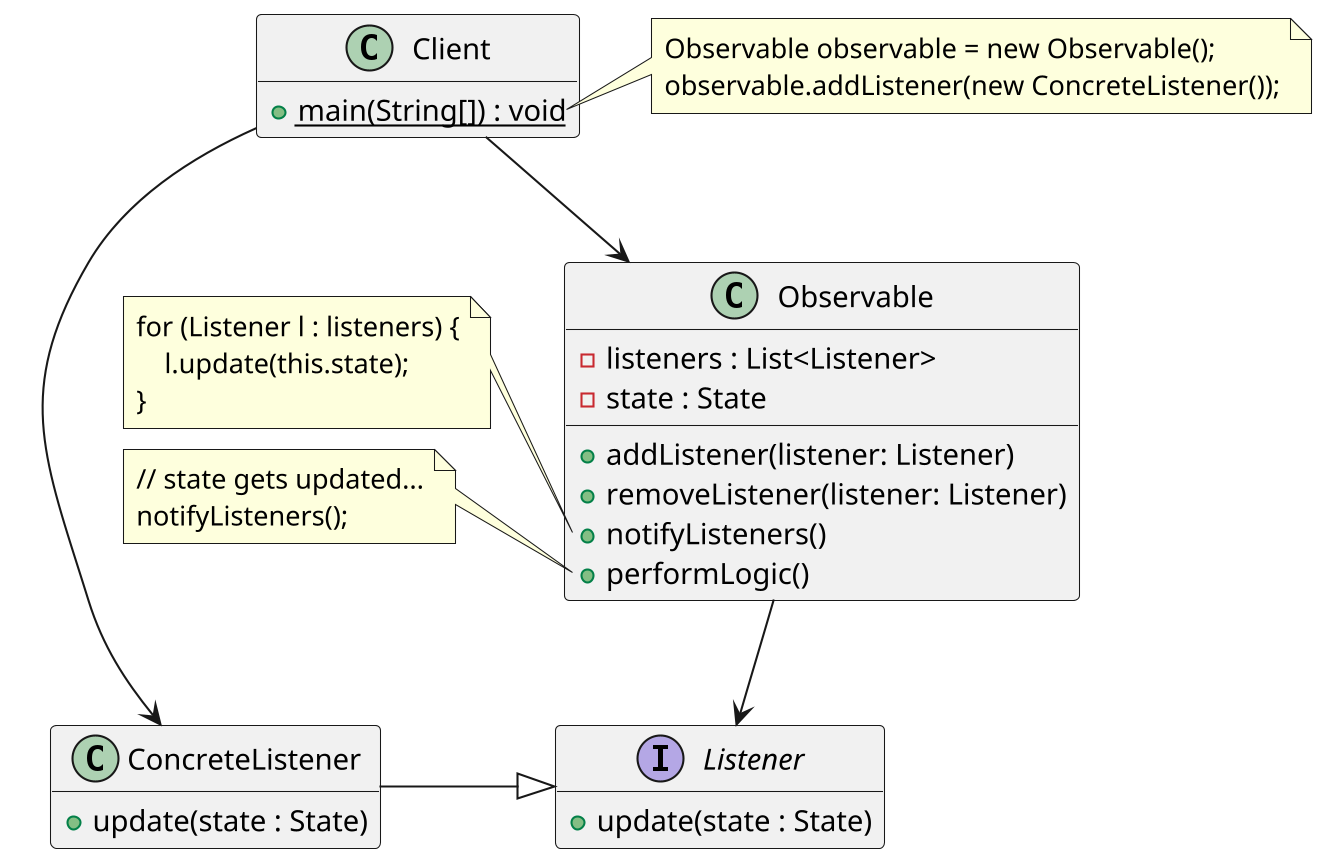 @startuml
skinparam dpi 200
hide empty members

interface Listener {
    + update(state : State)
}

class Observable {
    - listeners : List<Listener>
    - state : State
    + addListener(listener: Listener)
    + removeListener(listener: Listener)
    + notifyListeners()
    + performLogic()
}

class Client {
    + {static} main(String[]) : void
}

class ConcreteListener {
    + update(state : State)
}

Observable --> Listener
ConcreteListener -|> Listener
Client --> Observable
Client --> ConcreteListener

note right of Client::main
  Observable observable = new Observable();
  observable.addListener(new ConcreteListener());
end note

note left of Observable::notifyListeners
  for (Listener l : listeners) {
      l.update(this.state);
  }
end note

note left of Observable::performLogic
  // state gets updated...
  notifyListeners();
end note

@enduml
